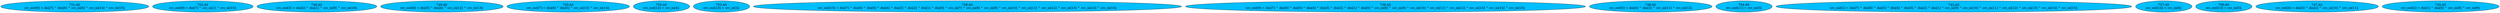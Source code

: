 strict digraph "compose( ,  )" {
	node [label="\N"];
	"751:AS"	 [ast="<pyverilog.vparser.ast.Assign object at 0x7f0626dae4d0>",
		def_var="['crc_out']",
		fillcolor=deepskyblue,
		label="751:AS
crc_out[8] = din[7] ^ din[6] ^ crc_in[0] ^ crc_in[14] ^ crc_in[15];",
		statements="[]",
		style=filled,
		typ=Assign,
		use_var="['din', 'din', 'crc_in', 'crc_in', 'crc_in']"];
	"752:AS"	 [ast="<pyverilog.vparser.ast.Assign object at 0x7f0626dae910>",
		def_var="['crc_out']",
		fillcolor=deepskyblue,
		label="752:AS
crc_out[9] = din[7] ^ crc_in[1] ^ crc_in[15];",
		statements="[]",
		style=filled,
		typ=Assign,
		use_var="['din', 'crc_in', 'crc_in']"];
	"746:AS"	 [ast="<pyverilog.vparser.ast.Assign object at 0x7f0626d9c910>",
		def_var="['crc_out']",
		fillcolor=deepskyblue,
		label="746:AS
crc_out[3] = din[2] ^ din[1] ^ crc_in[9] ^ crc_in[10];",
		statements="[]",
		style=filled,
		typ=Assign,
		use_var="['din', 'din', 'crc_in', 'crc_in']"];
	"749:AS"	 [ast="<pyverilog.vparser.ast.Assign object at 0x7f0626dab910>",
		def_var="['crc_out']",
		fillcolor=deepskyblue,
		label="749:AS
crc_out[6] = din[5] ^ din[4] ^ crc_in[12] ^ crc_in[13];",
		statements="[]",
		style=filled,
		typ=Assign,
		use_var="['din', 'din', 'crc_in', 'crc_in']"];
	"750:AS"	 [ast="<pyverilog.vparser.ast.Assign object at 0x7f0626dabe50>",
		def_var="['crc_out']",
		fillcolor=deepskyblue,
		label="750:AS
crc_out[7] = din[6] ^ din[5] ^ crc_in[13] ^ crc_in[14];",
		statements="[]",
		style=filled,
		typ=Assign,
		use_var="['din', 'din', 'crc_in', 'crc_in']"];
	"755:AS"	 [ast="<pyverilog.vparser.ast.Assign object at 0x7f0626daefd0>",
		def_var="['crc_out']",
		fillcolor=deepskyblue,
		label="755:AS
crc_out[12] = crc_in[4];",
		statements="[]",
		style=filled,
		typ=Assign,
		use_var="['crc_in']"];
	"753:AS"	 [ast="<pyverilog.vparser.ast.Assign object at 0x7f0626daeb50>",
		def_var="['crc_out']",
		fillcolor=deepskyblue,
		label="753:AS
crc_out[10] = crc_in[2];",
		statements="[]",
		style=filled,
		typ=Assign,
		use_var="['crc_in']"];
	"758:AS"	 [ast="<pyverilog.vparser.ast.Assign object at 0x7f0626db4710>",
		def_var="['crc_out']",
		fillcolor=deepskyblue,
		label="758:AS
crc_out[15] = din[7] ^ din[6] ^ din[5] ^ din[4] ^ din[3] ^ din[2] ^ din[1] ^ din[0] ^ crc_in[7] ^ crc_in[8] ^ crc_in[9] ^ \
crc_in[10] ^ crc_in[11] ^ crc_in[12] ^ crc_in[13] ^ crc_in[14] ^ crc_in[15];",
		statements="[]",
		style=filled,
		typ=Assign,
		use_var="['din', 'din', 'din', 'din', 'din', 'din', 'din', 'din', 'crc_in', 'crc_in', 'crc_in', 'crc_in', 'crc_in', 'crc_in', 'crc_in', '\
crc_in', 'crc_in']"];
	"738:AS"	 [ast="<pyverilog.vparser.ast.Assign object at 0x7f0629203650>",
		def_var="['crc_out']",
		fillcolor=deepskyblue,
		label="738:AS
crc_out[0] = din[7] ^ din[6] ^ din[5] ^ din[4] ^ din[3] ^ din[2] ^ din[1] ^ din[0] ^ crc_in[8] ^ crc_in[9] ^ crc_in[10] ^ \
crc_in[11] ^ crc_in[12] ^ crc_in[13] ^ crc_in[14] ^ crc_in[15];",
		statements="[]",
		style=filled,
		typ=Assign,
		use_var="['din', 'din', 'din', 'din', 'din', 'din', 'din', 'din', 'crc_in', 'crc_in', 'crc_in', 'crc_in', 'crc_in', 'crc_in', 'crc_in', '\
crc_in']"];
	"748:AS"	 [ast="<pyverilog.vparser.ast.Assign object at 0x7f0626dab3d0>",
		def_var="['crc_out']",
		fillcolor=deepskyblue,
		label="748:AS
crc_out[5] = din[4] ^ din[3] ^ crc_in[11] ^ crc_in[12];",
		statements="[]",
		style=filled,
		typ=Assign,
		use_var="['din', 'din', 'crc_in', 'crc_in']"];
	"754:AS"	 [ast="<pyverilog.vparser.ast.Assign object at 0x7f0626daed90>",
		def_var="['crc_out']",
		fillcolor=deepskyblue,
		label="754:AS
crc_out[11] = crc_in[3];",
		statements="[]",
		style=filled,
		typ=Assign,
		use_var="['crc_in']"];
	"742:AS"	 [ast="<pyverilog.vparser.ast.Assign object at 0x7f0626dbde50>",
		def_var="['crc_out']",
		fillcolor=deepskyblue,
		label="742:AS
crc_out[1] = din[7] ^ din[6] ^ din[5] ^ din[4] ^ din[3] ^ din[2] ^ din[1] ^ crc_in[9] ^ crc_in[10] ^ crc_in[11] ^ crc_in[\
12] ^ crc_in[13] ^ crc_in[14] ^ crc_in[15];",
		statements="[]",
		style=filled,
		typ=Assign,
		use_var="['din', 'din', 'din', 'din', 'din', 'din', 'din', 'crc_in', 'crc_in', 'crc_in', 'crc_in', 'crc_in', 'crc_in', 'crc_in']"];
	"757:AS"	 [ast="<pyverilog.vparser.ast.Assign object at 0x7f0626db1490>",
		def_var="['crc_out']",
		fillcolor=deepskyblue,
		label="757:AS
crc_out[14] = crc_in[6];",
		statements="[]",
		style=filled,
		typ=Assign,
		use_var="['crc_in']"];
	"756:AS"	 [ast="<pyverilog.vparser.ast.Assign object at 0x7f0626db1250>",
		def_var="['crc_out']",
		fillcolor=deepskyblue,
		label="756:AS
crc_out[13] = crc_in[5];",
		statements="[]",
		style=filled,
		typ=Assign,
		use_var="['crc_in']"];
	"747:AS"	 [ast="<pyverilog.vparser.ast.Assign object at 0x7f0626d9ce50>",
		def_var="['crc_out']",
		fillcolor=deepskyblue,
		label="747:AS
crc_out[4] = din[3] ^ din[2] ^ crc_in[10] ^ crc_in[11];",
		statements="[]",
		style=filled,
		typ=Assign,
		use_var="['din', 'din', 'crc_in', 'crc_in']"];
	"745:AS"	 [ast="<pyverilog.vparser.ast.Assign object at 0x7f0626d9c3d0>",
		def_var="['crc_out']",
		fillcolor=deepskyblue,
		label="745:AS
crc_out[2] = din[1] ^ din[0] ^ crc_in[8] ^ crc_in[9];",
		statements="[]",
		style=filled,
		typ=Assign,
		use_var="['din', 'din', 'crc_in', 'crc_in']"];
}
